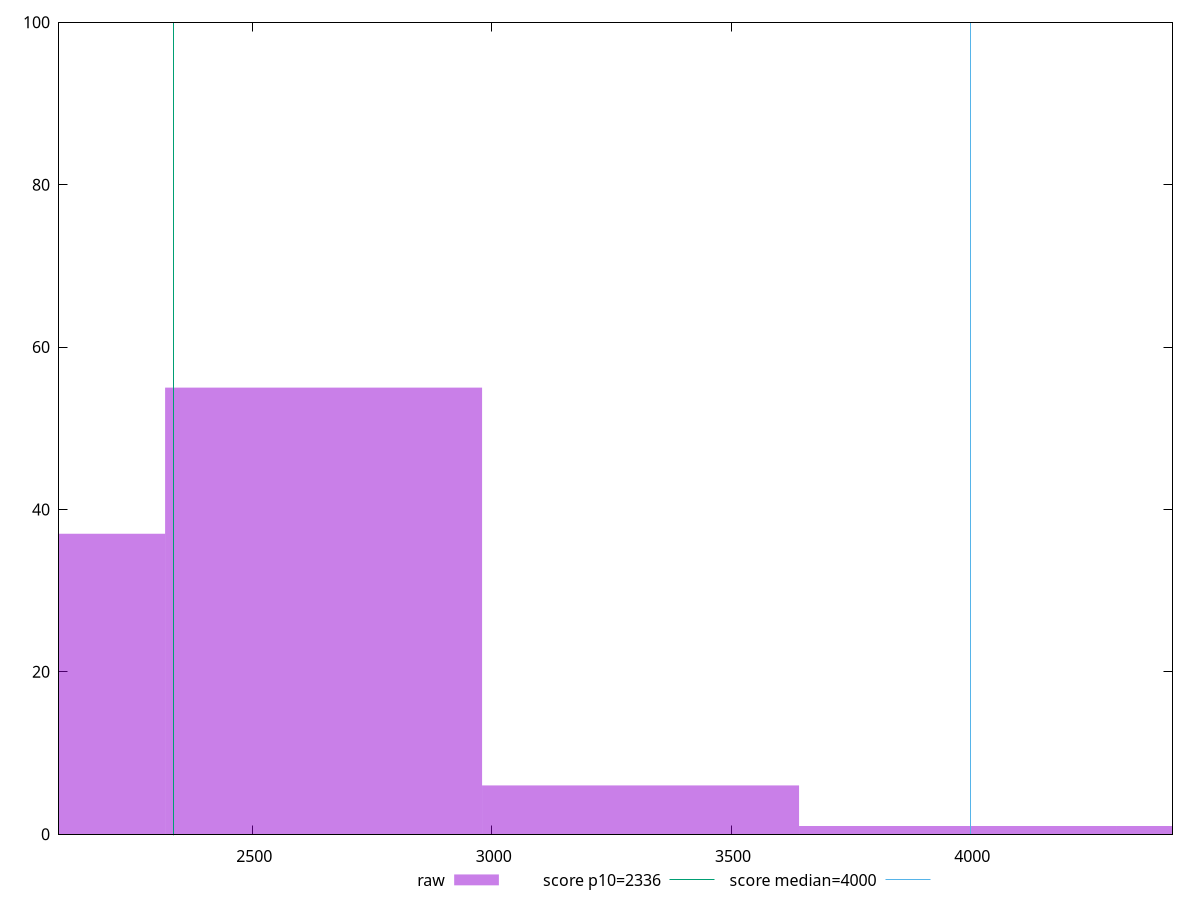 reset

$raw <<EOF
3311.0338895520113 6
2648.827111641609 55
1986.6203337312068 37
4635.447445372816 1
3973.2406674624135 1
EOF

set key outside below
set boxwidth 662.2067779104023
set xrange [2096.06:4422.305]
set yrange [0:100]
set trange [0:100]
set style fill transparent solid 0.5 noborder

set parametric
set terminal svg size 640, 490 enhanced background rgb 'white'
set output "report_00015_2021-02-09T16-11-33.973Z/first-meaningful-paint/samples/pages+cached+noadtech/raw/histogram.svg"

plot $raw title "raw" with boxes, \
     2336,t title "score p10=2336", \
     4000,t title "score median=4000"

reset
